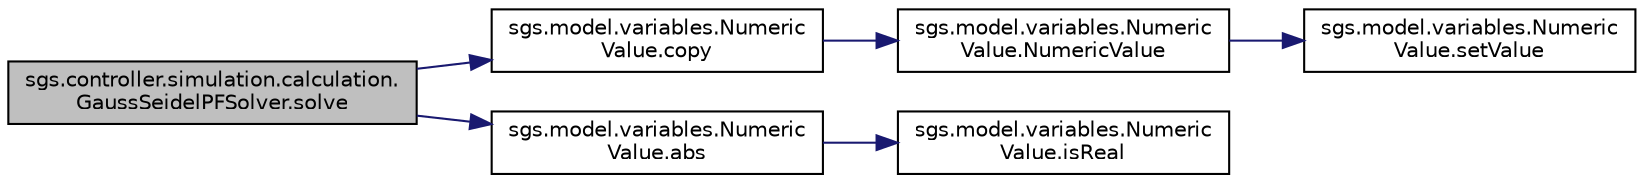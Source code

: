 digraph "sgs.controller.simulation.calculation.GaussSeidelPFSolver.solve"
{
  edge [fontname="Helvetica",fontsize="10",labelfontname="Helvetica",labelfontsize="10"];
  node [fontname="Helvetica",fontsize="10",shape=record];
  rankdir="LR";
  Node1 [label="sgs.controller.simulation.calculation.\lGaussSeidelPFSolver.solve",height=0.2,width=0.4,color="black", fillcolor="grey75", style="filled" fontcolor="black"];
  Node1 -> Node2 [color="midnightblue",fontsize="10",style="solid"];
  Node2 [label="sgs.model.variables.Numeric\lValue.copy",height=0.2,width=0.4,color="black", fillcolor="white", style="filled",URL="$classsgs_1_1model_1_1variables_1_1_numeric_value.html#a67b3d7415b97441e6873dd0a7baf2faa"];
  Node2 -> Node3 [color="midnightblue",fontsize="10",style="solid"];
  Node3 [label="sgs.model.variables.Numeric\lValue.NumericValue",height=0.2,width=0.4,color="black", fillcolor="white", style="filled",URL="$classsgs_1_1model_1_1variables_1_1_numeric_value.html#a75b5e86e8fbfa8a073c0db6423657744"];
  Node3 -> Node4 [color="midnightblue",fontsize="10",style="solid"];
  Node4 [label="sgs.model.variables.Numeric\lValue.setValue",height=0.2,width=0.4,color="black", fillcolor="white", style="filled",URL="$classsgs_1_1model_1_1variables_1_1_numeric_value.html#a43bb45b608188594bbf7b64cb6477ed9"];
  Node1 -> Node5 [color="midnightblue",fontsize="10",style="solid"];
  Node5 [label="sgs.model.variables.Numeric\lValue.abs",height=0.2,width=0.4,color="black", fillcolor="white", style="filled",URL="$classsgs_1_1model_1_1variables_1_1_numeric_value.html#ae39843020dfa0a5bfdc490cdf7a85759"];
  Node5 -> Node6 [color="midnightblue",fontsize="10",style="solid"];
  Node6 [label="sgs.model.variables.Numeric\lValue.isReal",height=0.2,width=0.4,color="black", fillcolor="white", style="filled",URL="$classsgs_1_1model_1_1variables_1_1_numeric_value.html#a93ade4560b939ba7f2e0aea70728335f"];
}
